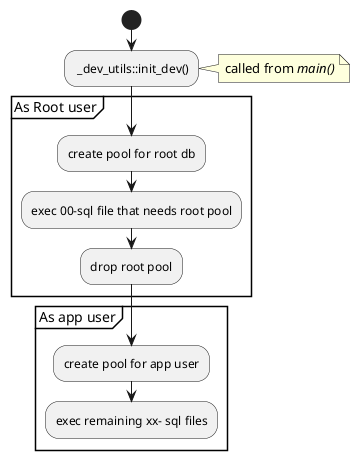 ```plantuml
@startuml
start
: _dev_utils::init_dev();
note right
 called from //main()//
end note

partition "As Root user" {
    :create pool for root db;
    :exec 00-sql file that needs root pool;
    :drop root pool;
}
partition "As app user" {
    :create pool for app user;
    :exec remaining xx- sql files;
}
@enduml
```